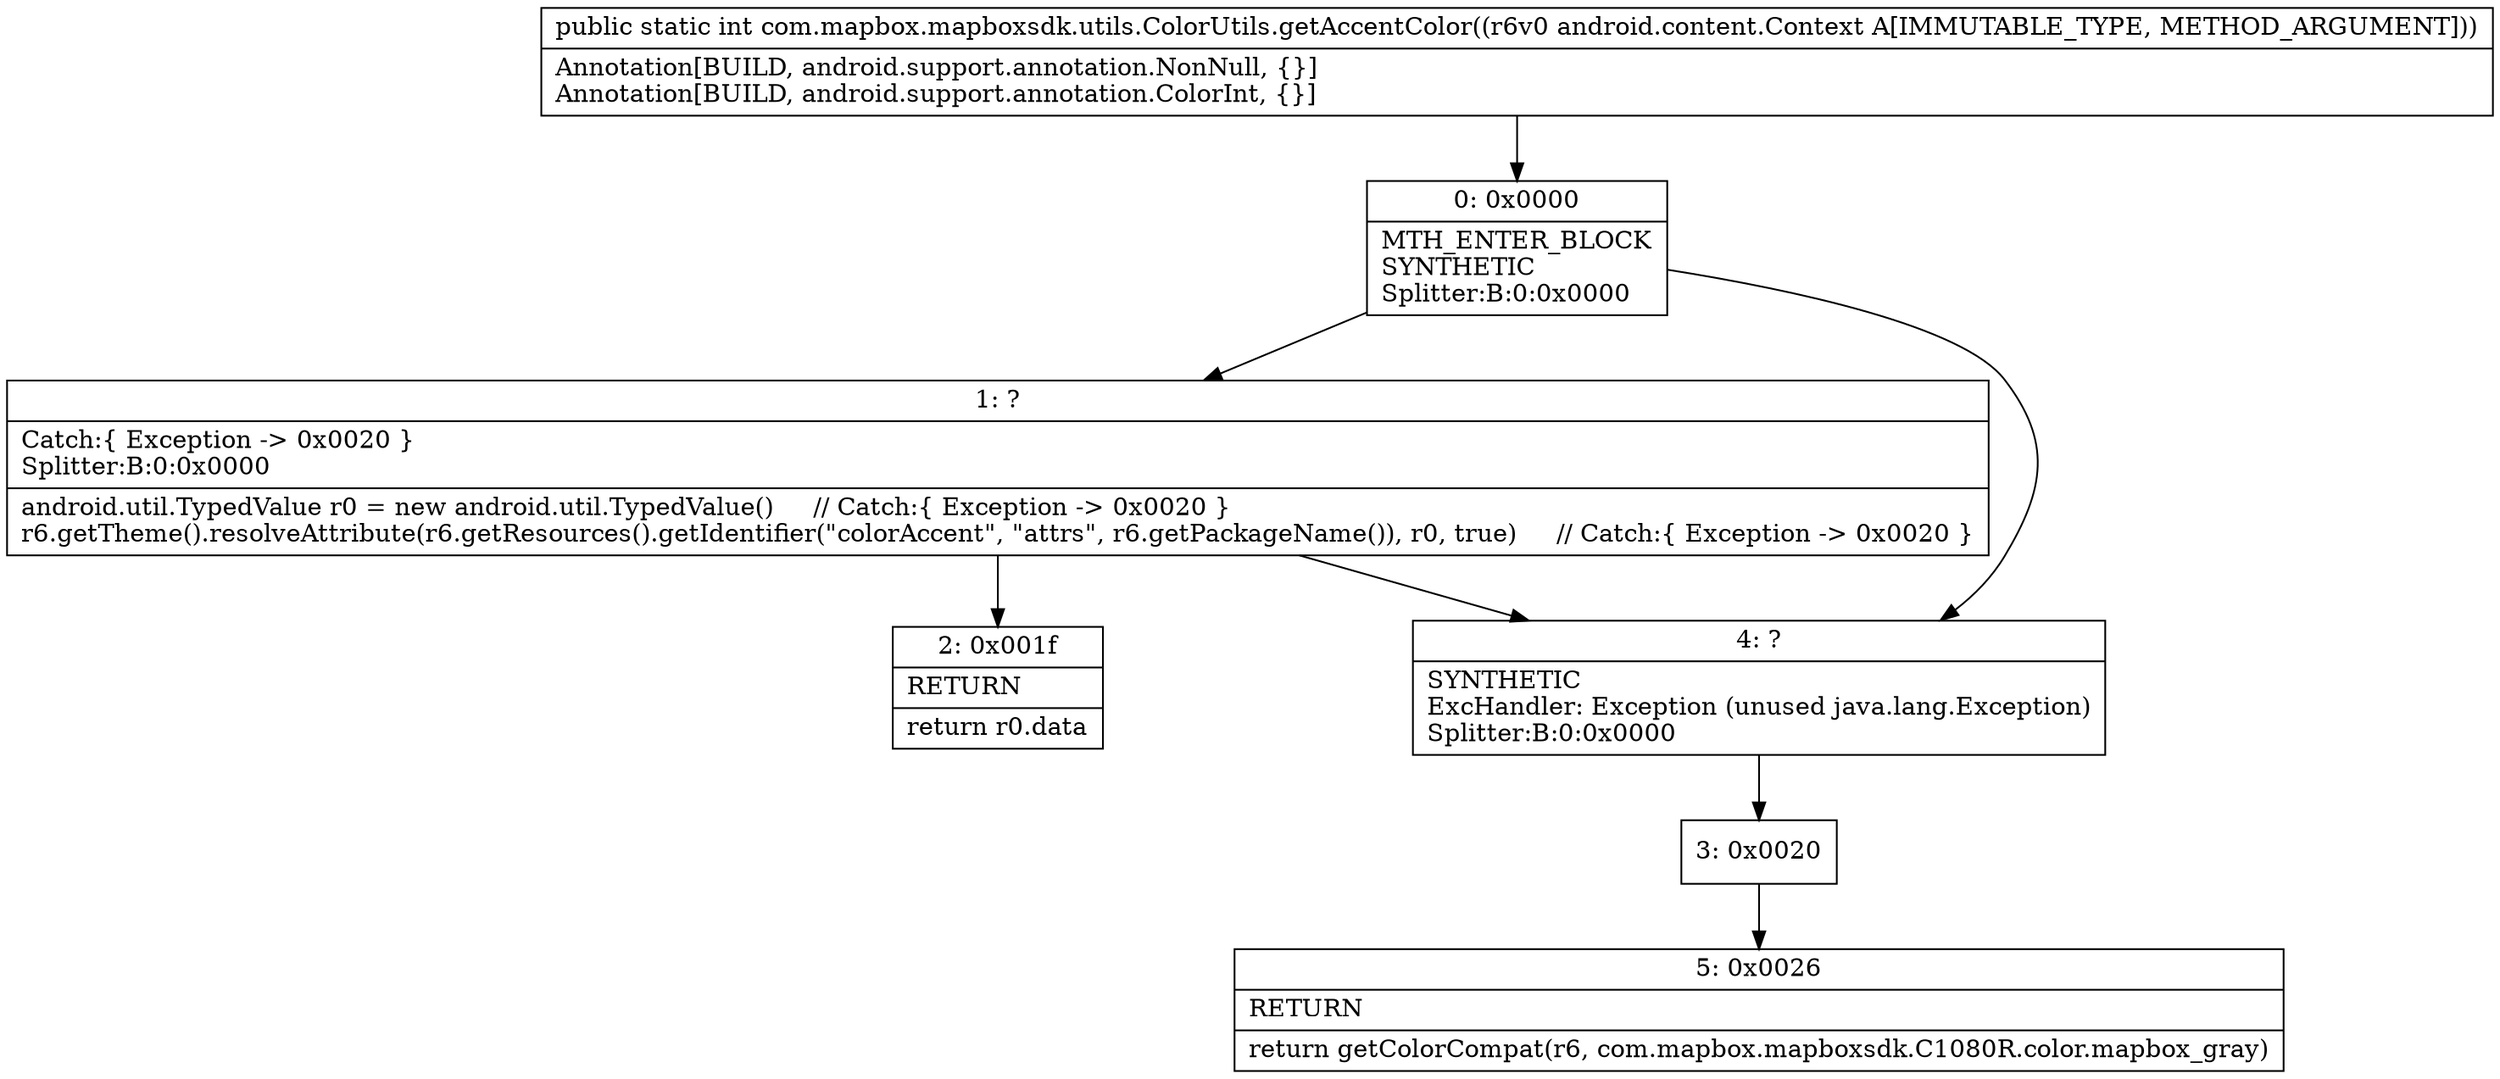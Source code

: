 digraph "CFG forcom.mapbox.mapboxsdk.utils.ColorUtils.getAccentColor(Landroid\/content\/Context;)I" {
Node_0 [shape=record,label="{0\:\ 0x0000|MTH_ENTER_BLOCK\lSYNTHETIC\lSplitter:B:0:0x0000\l}"];
Node_1 [shape=record,label="{1\:\ ?|Catch:\{ Exception \-\> 0x0020 \}\lSplitter:B:0:0x0000\l|android.util.TypedValue r0 = new android.util.TypedValue()     \/\/ Catch:\{ Exception \-\> 0x0020 \}\lr6.getTheme().resolveAttribute(r6.getResources().getIdentifier(\"colorAccent\", \"attrs\", r6.getPackageName()), r0, true)     \/\/ Catch:\{ Exception \-\> 0x0020 \}\l}"];
Node_2 [shape=record,label="{2\:\ 0x001f|RETURN\l|return r0.data\l}"];
Node_3 [shape=record,label="{3\:\ 0x0020}"];
Node_4 [shape=record,label="{4\:\ ?|SYNTHETIC\lExcHandler: Exception (unused java.lang.Exception)\lSplitter:B:0:0x0000\l}"];
Node_5 [shape=record,label="{5\:\ 0x0026|RETURN\l|return getColorCompat(r6, com.mapbox.mapboxsdk.C1080R.color.mapbox_gray)\l}"];
MethodNode[shape=record,label="{public static int com.mapbox.mapboxsdk.utils.ColorUtils.getAccentColor((r6v0 android.content.Context A[IMMUTABLE_TYPE, METHOD_ARGUMENT]))  | Annotation[BUILD, android.support.annotation.NonNull, \{\}]\lAnnotation[BUILD, android.support.annotation.ColorInt, \{\}]\l}"];
MethodNode -> Node_0;
Node_0 -> Node_1;
Node_0 -> Node_4;
Node_1 -> Node_2;
Node_1 -> Node_4;
Node_3 -> Node_5;
Node_4 -> Node_3;
}

